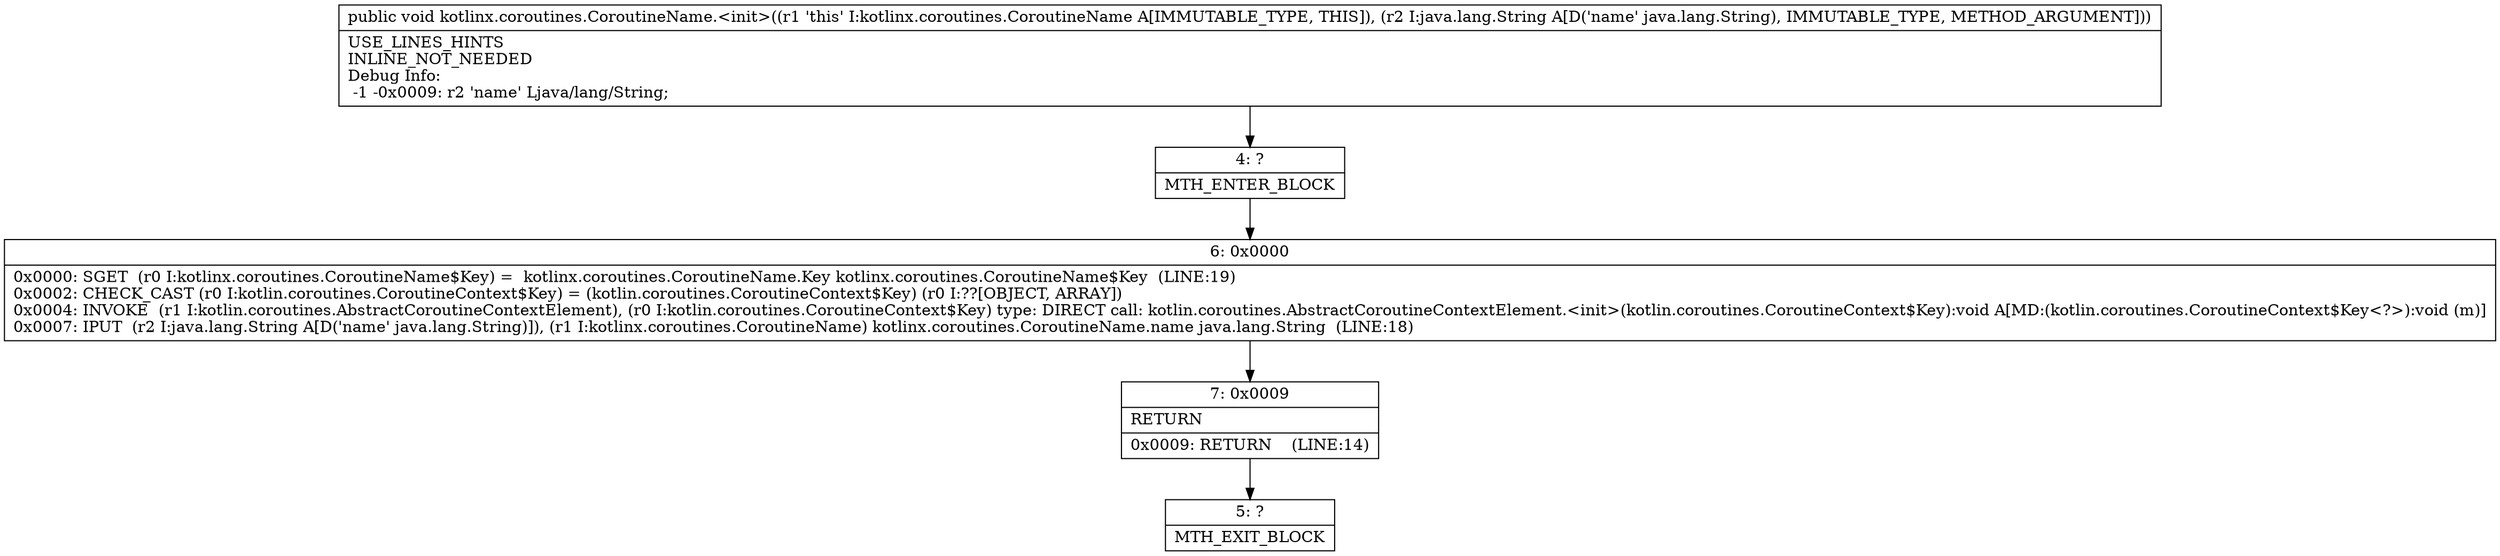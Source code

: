 digraph "CFG forkotlinx.coroutines.CoroutineName.\<init\>(Ljava\/lang\/String;)V" {
Node_4 [shape=record,label="{4\:\ ?|MTH_ENTER_BLOCK\l}"];
Node_6 [shape=record,label="{6\:\ 0x0000|0x0000: SGET  (r0 I:kotlinx.coroutines.CoroutineName$Key) =  kotlinx.coroutines.CoroutineName.Key kotlinx.coroutines.CoroutineName$Key  (LINE:19)\l0x0002: CHECK_CAST (r0 I:kotlin.coroutines.CoroutineContext$Key) = (kotlin.coroutines.CoroutineContext$Key) (r0 I:??[OBJECT, ARRAY]) \l0x0004: INVOKE  (r1 I:kotlin.coroutines.AbstractCoroutineContextElement), (r0 I:kotlin.coroutines.CoroutineContext$Key) type: DIRECT call: kotlin.coroutines.AbstractCoroutineContextElement.\<init\>(kotlin.coroutines.CoroutineContext$Key):void A[MD:(kotlin.coroutines.CoroutineContext$Key\<?\>):void (m)]\l0x0007: IPUT  (r2 I:java.lang.String A[D('name' java.lang.String)]), (r1 I:kotlinx.coroutines.CoroutineName) kotlinx.coroutines.CoroutineName.name java.lang.String  (LINE:18)\l}"];
Node_7 [shape=record,label="{7\:\ 0x0009|RETURN\l|0x0009: RETURN    (LINE:14)\l}"];
Node_5 [shape=record,label="{5\:\ ?|MTH_EXIT_BLOCK\l}"];
MethodNode[shape=record,label="{public void kotlinx.coroutines.CoroutineName.\<init\>((r1 'this' I:kotlinx.coroutines.CoroutineName A[IMMUTABLE_TYPE, THIS]), (r2 I:java.lang.String A[D('name' java.lang.String), IMMUTABLE_TYPE, METHOD_ARGUMENT]))  | USE_LINES_HINTS\lINLINE_NOT_NEEDED\lDebug Info:\l  \-1 \-0x0009: r2 'name' Ljava\/lang\/String;\l}"];
MethodNode -> Node_4;Node_4 -> Node_6;
Node_6 -> Node_7;
Node_7 -> Node_5;
}

